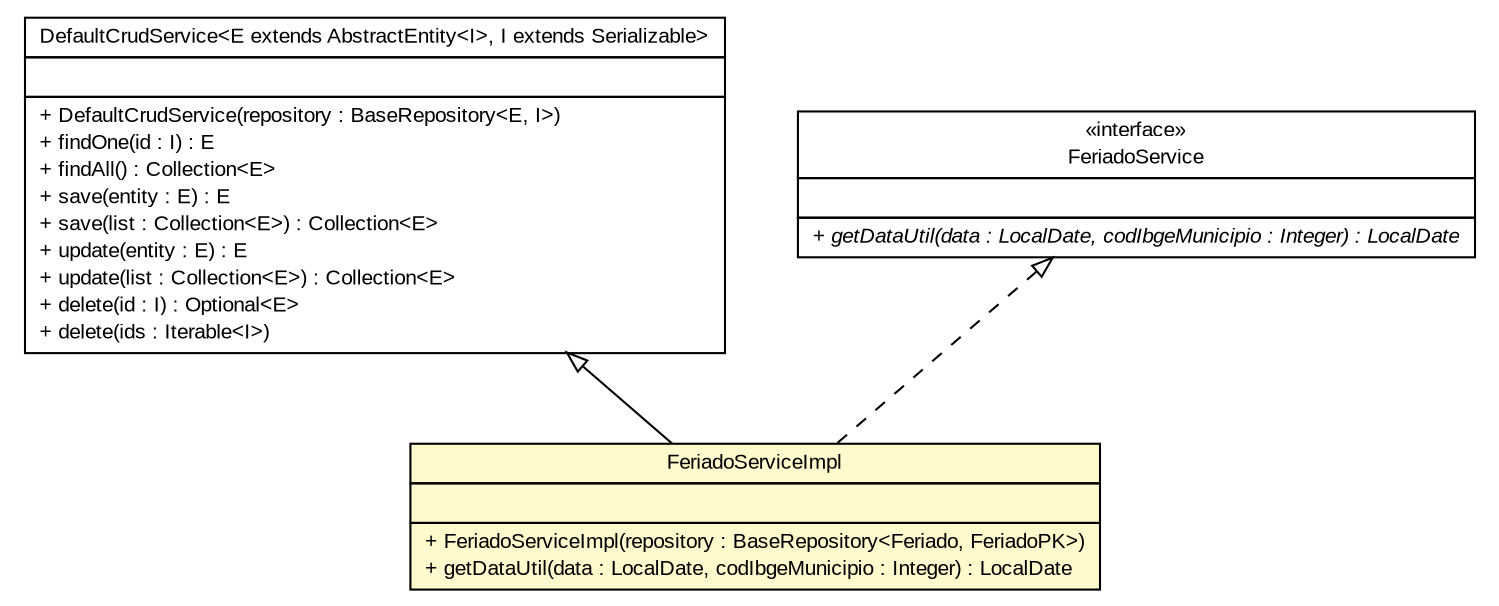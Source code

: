 #!/usr/local/bin/dot
#
# Class diagram 
# Generated by UMLGraph version R5_6 (http://www.umlgraph.org/)
#

digraph G {
	edge [fontname="arial",fontsize=10,labelfontname="arial",labelfontsize=10];
	node [fontname="arial",fontsize=10,shape=plaintext];
	nodesep=0.25;
	ranksep=0.5;
	// br.gov.to.sefaz.business.service.impl.DefaultCrudService<E extends br.gov.to.sefaz.persistence.entity.AbstractEntity<I>, I extends java.io.Serializable>
	c536780 [label=<<table title="br.gov.to.sefaz.business.service.impl.DefaultCrudService" border="0" cellborder="1" cellspacing="0" cellpadding="2" port="p" href="../../../../../business/service/impl/DefaultCrudService.html">
		<tr><td><table border="0" cellspacing="0" cellpadding="1">
<tr><td align="center" balign="center"> DefaultCrudService&lt;E extends AbstractEntity&lt;I&gt;, I extends Serializable&gt; </td></tr>
		</table></td></tr>
		<tr><td><table border="0" cellspacing="0" cellpadding="1">
<tr><td align="left" balign="left">  </td></tr>
		</table></td></tr>
		<tr><td><table border="0" cellspacing="0" cellpadding="1">
<tr><td align="left" balign="left"> + DefaultCrudService(repository : BaseRepository&lt;E, I&gt;) </td></tr>
<tr><td align="left" balign="left"> + findOne(id : I) : E </td></tr>
<tr><td align="left" balign="left"> + findAll() : Collection&lt;E&gt; </td></tr>
<tr><td align="left" balign="left"> + save(entity : E) : E </td></tr>
<tr><td align="left" balign="left"> + save(list : Collection&lt;E&gt;) : Collection&lt;E&gt; </td></tr>
<tr><td align="left" balign="left"> + update(entity : E) : E </td></tr>
<tr><td align="left" balign="left"> + update(list : Collection&lt;E&gt;) : Collection&lt;E&gt; </td></tr>
<tr><td align="left" balign="left"> + delete(id : I) : Optional&lt;E&gt; </td></tr>
<tr><td align="left" balign="left"> + delete(ids : Iterable&lt;I&gt;) </td></tr>
		</table></td></tr>
		</table>>, URL="../../../../../business/service/impl/DefaultCrudService.html", fontname="arial", fontcolor="black", fontsize=10.0];
	// br.gov.to.sefaz.par.gestao.business.service.FeriadoService
	c536807 [label=<<table title="br.gov.to.sefaz.par.gestao.business.service.FeriadoService" border="0" cellborder="1" cellspacing="0" cellpadding="2" port="p" href="../FeriadoService.html">
		<tr><td><table border="0" cellspacing="0" cellpadding="1">
<tr><td align="center" balign="center"> &#171;interface&#187; </td></tr>
<tr><td align="center" balign="center"> FeriadoService </td></tr>
		</table></td></tr>
		<tr><td><table border="0" cellspacing="0" cellpadding="1">
<tr><td align="left" balign="left">  </td></tr>
		</table></td></tr>
		<tr><td><table border="0" cellspacing="0" cellpadding="1">
<tr><td align="left" balign="left"><font face="arial italic" point-size="10.0"> + getDataUtil(data : LocalDate, codIbgeMunicipio : Integer) : LocalDate </font></td></tr>
		</table></td></tr>
		</table>>, URL="../FeriadoService.html", fontname="arial", fontcolor="black", fontsize=10.0];
	// br.gov.to.sefaz.par.gestao.business.service.impl.FeriadoServiceImpl
	c536814 [label=<<table title="br.gov.to.sefaz.par.gestao.business.service.impl.FeriadoServiceImpl" border="0" cellborder="1" cellspacing="0" cellpadding="2" port="p" bgcolor="lemonChiffon" href="./FeriadoServiceImpl.html">
		<tr><td><table border="0" cellspacing="0" cellpadding="1">
<tr><td align="center" balign="center"> FeriadoServiceImpl </td></tr>
		</table></td></tr>
		<tr><td><table border="0" cellspacing="0" cellpadding="1">
<tr><td align="left" balign="left">  </td></tr>
		</table></td></tr>
		<tr><td><table border="0" cellspacing="0" cellpadding="1">
<tr><td align="left" balign="left"> + FeriadoServiceImpl(repository : BaseRepository&lt;Feriado, FeriadoPK&gt;) </td></tr>
<tr><td align="left" balign="left"> + getDataUtil(data : LocalDate, codIbgeMunicipio : Integer) : LocalDate </td></tr>
		</table></td></tr>
		</table>>, URL="./FeriadoServiceImpl.html", fontname="arial", fontcolor="black", fontsize=10.0];
	//br.gov.to.sefaz.par.gestao.business.service.impl.FeriadoServiceImpl extends br.gov.to.sefaz.business.service.impl.DefaultCrudService<br.gov.to.sefaz.par.gestao.persistence.entity.Feriado, br.gov.to.sefaz.par.gestao.persistence.entity.FeriadoPK>
	c536780:p -> c536814:p [dir=back,arrowtail=empty];
	//br.gov.to.sefaz.par.gestao.business.service.impl.FeriadoServiceImpl implements br.gov.to.sefaz.par.gestao.business.service.FeriadoService
	c536807:p -> c536814:p [dir=back,arrowtail=empty,style=dashed];
}

